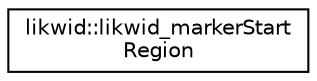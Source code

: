 digraph "Graphical Class Hierarchy"
{
  edge [fontname="Helvetica",fontsize="10",labelfontname="Helvetica",labelfontsize="10"];
  node [fontname="Helvetica",fontsize="10",shape=record];
  rankdir="LR";
  Node1 [label="likwid::likwid_markerStart\lRegion",height=0.2,width=0.4,color="black", fillcolor="white", style="filled",URL="$interfacelikwid_1_1likwid__markerStartRegion.html",tooltip="Start the measurement for a code region Reads the currently running event set and store the results a..."];
}
